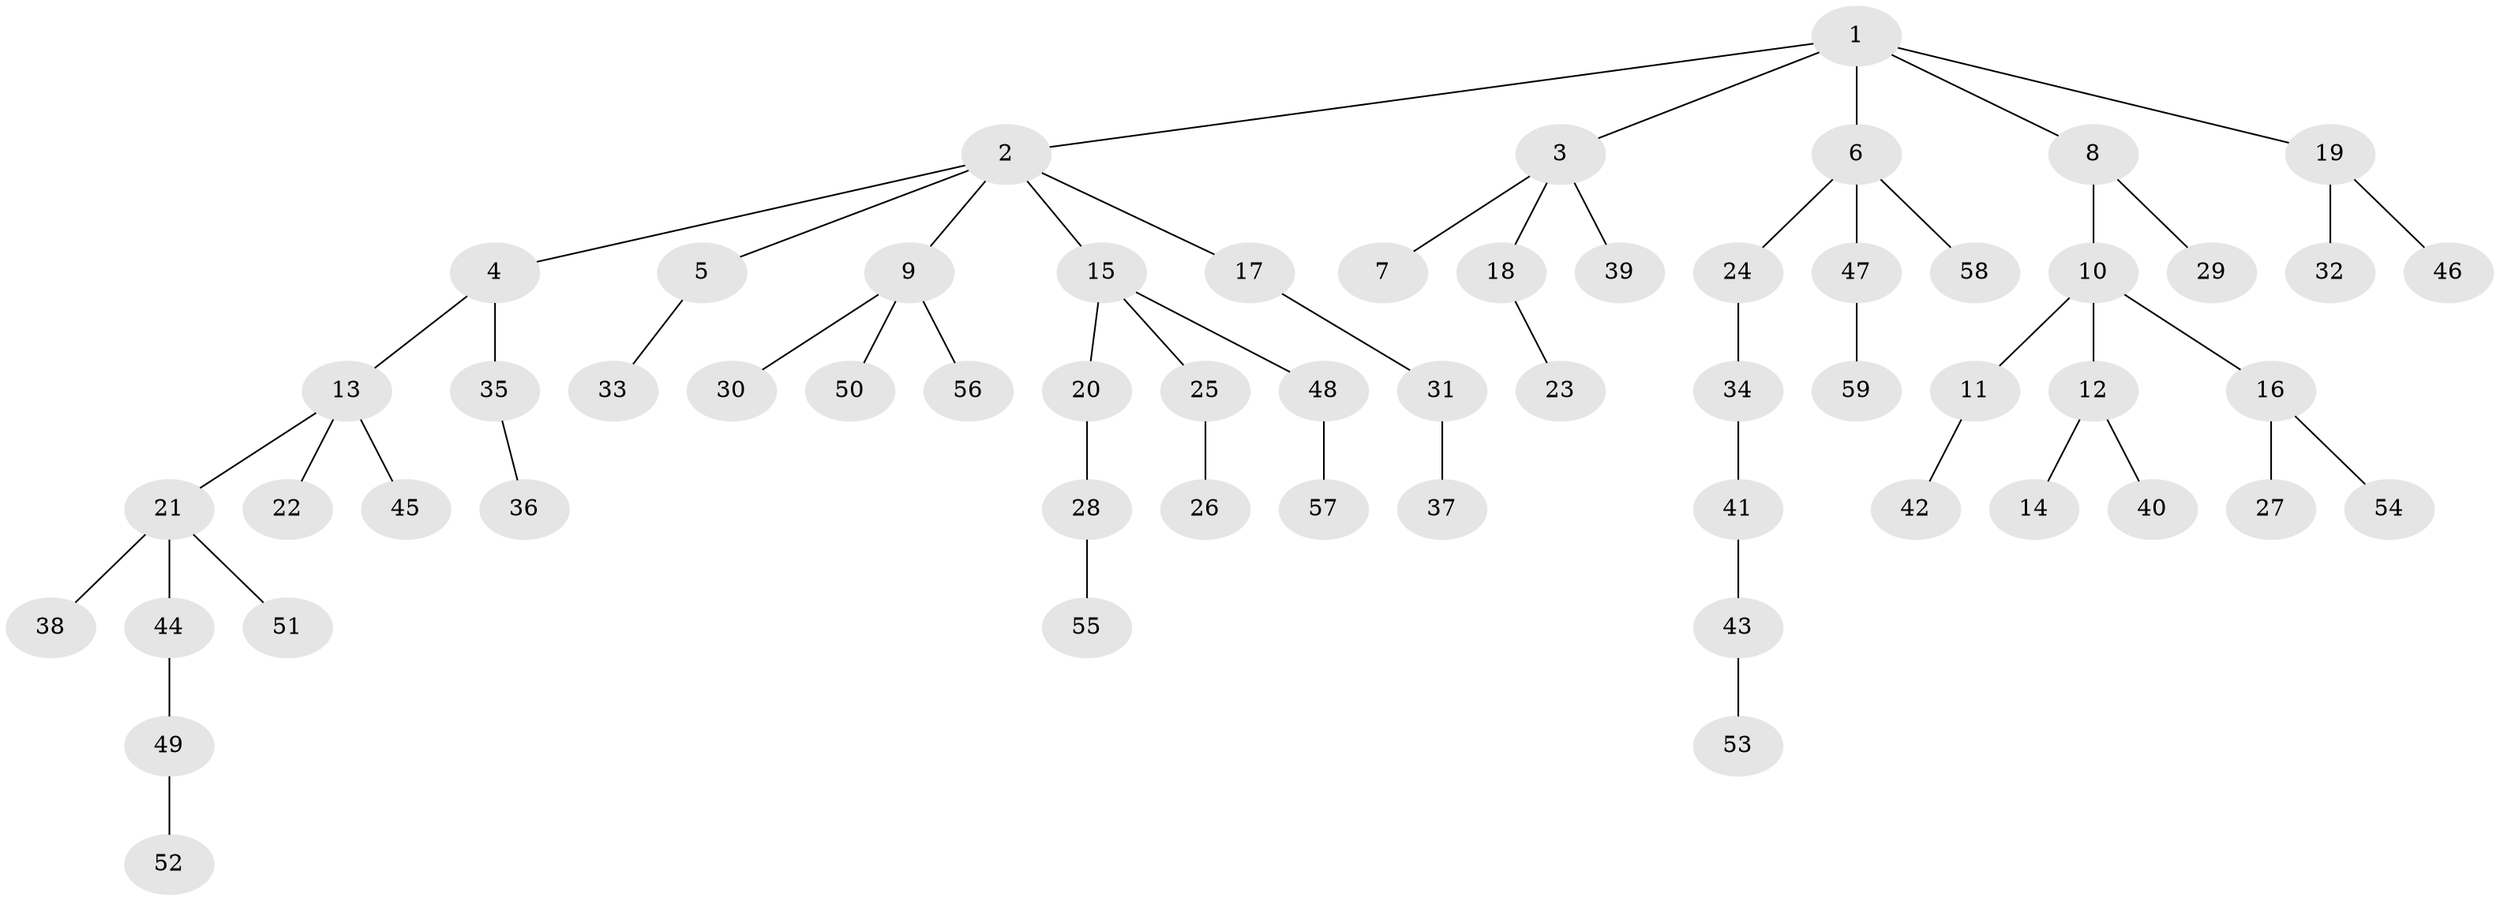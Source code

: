 // coarse degree distribution, {12: 0.058823529411764705, 3: 0.058823529411764705, 1: 0.7647058823529411, 2: 0.11764705882352941}
// Generated by graph-tools (version 1.1) at 2025/19/03/04/25 18:19:16]
// undirected, 59 vertices, 58 edges
graph export_dot {
graph [start="1"]
  node [color=gray90,style=filled];
  1;
  2;
  3;
  4;
  5;
  6;
  7;
  8;
  9;
  10;
  11;
  12;
  13;
  14;
  15;
  16;
  17;
  18;
  19;
  20;
  21;
  22;
  23;
  24;
  25;
  26;
  27;
  28;
  29;
  30;
  31;
  32;
  33;
  34;
  35;
  36;
  37;
  38;
  39;
  40;
  41;
  42;
  43;
  44;
  45;
  46;
  47;
  48;
  49;
  50;
  51;
  52;
  53;
  54;
  55;
  56;
  57;
  58;
  59;
  1 -- 2;
  1 -- 3;
  1 -- 6;
  1 -- 8;
  1 -- 19;
  2 -- 4;
  2 -- 5;
  2 -- 9;
  2 -- 15;
  2 -- 17;
  3 -- 7;
  3 -- 18;
  3 -- 39;
  4 -- 13;
  4 -- 35;
  5 -- 33;
  6 -- 24;
  6 -- 47;
  6 -- 58;
  8 -- 10;
  8 -- 29;
  9 -- 30;
  9 -- 50;
  9 -- 56;
  10 -- 11;
  10 -- 12;
  10 -- 16;
  11 -- 42;
  12 -- 14;
  12 -- 40;
  13 -- 21;
  13 -- 22;
  13 -- 45;
  15 -- 20;
  15 -- 25;
  15 -- 48;
  16 -- 27;
  16 -- 54;
  17 -- 31;
  18 -- 23;
  19 -- 32;
  19 -- 46;
  20 -- 28;
  21 -- 38;
  21 -- 44;
  21 -- 51;
  24 -- 34;
  25 -- 26;
  28 -- 55;
  31 -- 37;
  34 -- 41;
  35 -- 36;
  41 -- 43;
  43 -- 53;
  44 -- 49;
  47 -- 59;
  48 -- 57;
  49 -- 52;
}
